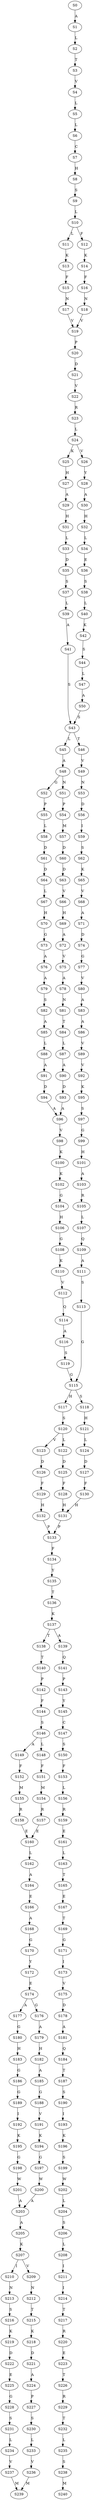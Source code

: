 strict digraph  {
	S0 -> S1 [ label = A ];
	S1 -> S2 [ label = L ];
	S2 -> S3 [ label = T ];
	S3 -> S4 [ label = V ];
	S4 -> S5 [ label = L ];
	S5 -> S6 [ label = L ];
	S6 -> S7 [ label = C ];
	S7 -> S8 [ label = H ];
	S8 -> S9 [ label = S ];
	S9 -> S10 [ label = L ];
	S10 -> S11 [ label = L ];
	S10 -> S12 [ label = F ];
	S11 -> S13 [ label = K ];
	S12 -> S14 [ label = K ];
	S13 -> S15 [ label = F ];
	S14 -> S16 [ label = F ];
	S15 -> S17 [ label = N ];
	S16 -> S18 [ label = N ];
	S17 -> S19 [ label = V ];
	S18 -> S19 [ label = V ];
	S19 -> S20 [ label = P ];
	S20 -> S21 [ label = D ];
	S21 -> S22 [ label = V ];
	S22 -> S23 [ label = R ];
	S23 -> S24 [ label = L ];
	S24 -> S25 [ label = K ];
	S24 -> S26 [ label = V ];
	S25 -> S27 [ label = H ];
	S26 -> S28 [ label = Y ];
	S27 -> S29 [ label = A ];
	S28 -> S30 [ label = A ];
	S29 -> S31 [ label = H ];
	S30 -> S32 [ label = H ];
	S31 -> S33 [ label = L ];
	S32 -> S34 [ label = L ];
	S33 -> S35 [ label = D ];
	S34 -> S36 [ label = E ];
	S35 -> S37 [ label = S ];
	S36 -> S38 [ label = S ];
	S37 -> S39 [ label = L ];
	S38 -> S40 [ label = L ];
	S39 -> S41 [ label = A ];
	S40 -> S42 [ label = K ];
	S41 -> S43 [ label = S ];
	S42 -> S44 [ label = S ];
	S43 -> S45 [ label = L ];
	S43 -> S46 [ label = T ];
	S44 -> S47 [ label = L ];
	S45 -> S48 [ label = A ];
	S46 -> S49 [ label = V ];
	S47 -> S50 [ label = A ];
	S48 -> S51 [ label = N ];
	S48 -> S52 [ label = G ];
	S49 -> S53 [ label = N ];
	S50 -> S43 [ label = S ];
	S51 -> S54 [ label = P ];
	S52 -> S55 [ label = P ];
	S53 -> S56 [ label = D ];
	S54 -> S57 [ label = M ];
	S55 -> S58 [ label = L ];
	S56 -> S59 [ label = I ];
	S57 -> S60 [ label = D ];
	S58 -> S61 [ label = D ];
	S59 -> S62 [ label = S ];
	S60 -> S63 [ label = D ];
	S61 -> S64 [ label = D ];
	S62 -> S65 [ label = K ];
	S63 -> S66 [ label = V ];
	S64 -> S67 [ label = L ];
	S65 -> S68 [ label = V ];
	S66 -> S69 [ label = H ];
	S67 -> S70 [ label = H ];
	S68 -> S71 [ label = A ];
	S69 -> S72 [ label = A ];
	S70 -> S73 [ label = G ];
	S71 -> S74 [ label = D ];
	S72 -> S75 [ label = V ];
	S73 -> S76 [ label = A ];
	S74 -> S77 [ label = G ];
	S75 -> S78 [ label = A ];
	S76 -> S79 [ label = A ];
	S77 -> S80 [ label = V ];
	S78 -> S81 [ label = N ];
	S79 -> S82 [ label = S ];
	S80 -> S83 [ label = A ];
	S81 -> S84 [ label = T ];
	S82 -> S85 [ label = A ];
	S83 -> S86 [ label = A ];
	S84 -> S87 [ label = L ];
	S85 -> S88 [ label = L ];
	S86 -> S89 [ label = V ];
	S87 -> S90 [ label = A ];
	S88 -> S91 [ label = A ];
	S89 -> S92 [ label = V ];
	S90 -> S93 [ label = D ];
	S91 -> S94 [ label = D ];
	S92 -> S95 [ label = K ];
	S93 -> S96 [ label = A ];
	S94 -> S96 [ label = A ];
	S95 -> S97 [ label = S ];
	S96 -> S98 [ label = V ];
	S97 -> S99 [ label = G ];
	S98 -> S100 [ label = K ];
	S99 -> S101 [ label = H ];
	S100 -> S102 [ label = K ];
	S101 -> S103 [ label = A ];
	S102 -> S104 [ label = G ];
	S103 -> S105 [ label = R ];
	S104 -> S106 [ label = H ];
	S105 -> S107 [ label = L ];
	S106 -> S108 [ label = G ];
	S107 -> S109 [ label = Q ];
	S108 -> S110 [ label = K ];
	S109 -> S111 [ label = A ];
	S110 -> S112 [ label = V ];
	S111 -> S113 [ label = S ];
	S112 -> S114 [ label = Q ];
	S113 -> S115 [ label = G ];
	S114 -> S116 [ label = A ];
	S115 -> S117 [ label = H ];
	S115 -> S118 [ label = S ];
	S116 -> S119 [ label = S ];
	S117 -> S120 [ label = S ];
	S118 -> S121 [ label = H ];
	S119 -> S115 [ label = G ];
	S120 -> S122 [ label = L ];
	S120 -> S123 [ label = V ];
	S121 -> S124 [ label = L ];
	S122 -> S125 [ label = D ];
	S123 -> S126 [ label = D ];
	S124 -> S127 [ label = D ];
	S125 -> S128 [ label = F ];
	S126 -> S129 [ label = F ];
	S127 -> S130 [ label = F ];
	S128 -> S131 [ label = H ];
	S129 -> S132 [ label = H ];
	S130 -> S131 [ label = H ];
	S131 -> S133 [ label = P ];
	S132 -> S133 [ label = P ];
	S133 -> S134 [ label = F ];
	S134 -> S135 [ label = Y ];
	S135 -> S136 [ label = T ];
	S136 -> S137 [ label = K ];
	S137 -> S138 [ label = T ];
	S137 -> S139 [ label = A ];
	S138 -> S140 [ label = T ];
	S139 -> S141 [ label = Q ];
	S140 -> S142 [ label = P ];
	S141 -> S143 [ label = P ];
	S142 -> S144 [ label = F ];
	S143 -> S145 [ label = Y ];
	S144 -> S146 [ label = S ];
	S145 -> S147 [ label = C ];
	S146 -> S148 [ label = L ];
	S146 -> S149 [ label = A ];
	S147 -> S150 [ label = S ];
	S148 -> S151 [ label = F ];
	S149 -> S152 [ label = F ];
	S150 -> S153 [ label = F ];
	S151 -> S154 [ label = M ];
	S152 -> S155 [ label = M ];
	S153 -> S156 [ label = L ];
	S154 -> S157 [ label = R ];
	S155 -> S158 [ label = R ];
	S156 -> S159 [ label = R ];
	S157 -> S160 [ label = E ];
	S158 -> S160 [ label = E ];
	S159 -> S161 [ label = E ];
	S160 -> S162 [ label = L ];
	S161 -> S163 [ label = L ];
	S162 -> S164 [ label = A ];
	S163 -> S165 [ label = T ];
	S164 -> S166 [ label = E ];
	S165 -> S167 [ label = E ];
	S166 -> S168 [ label = A ];
	S167 -> S169 [ label = T ];
	S168 -> S170 [ label = G ];
	S169 -> S171 [ label = G ];
	S170 -> S172 [ label = Y ];
	S171 -> S173 [ label = I ];
	S172 -> S174 [ label = E ];
	S173 -> S175 [ label = V ];
	S174 -> S176 [ label = G ];
	S174 -> S177 [ label = A ];
	S175 -> S178 [ label = D ];
	S176 -> S179 [ label = A ];
	S177 -> S180 [ label = G ];
	S178 -> S181 [ label = A ];
	S179 -> S182 [ label = H ];
	S180 -> S183 [ label = H ];
	S181 -> S184 [ label = Q ];
	S182 -> S185 [ label = A ];
	S183 -> S186 [ label = G ];
	S184 -> S187 [ label = T ];
	S185 -> S188 [ label = G ];
	S186 -> S189 [ label = G ];
	S187 -> S190 [ label = S ];
	S188 -> S191 [ label = V ];
	S189 -> S192 [ label = I ];
	S190 -> S193 [ label = I ];
	S191 -> S194 [ label = K ];
	S192 -> S195 [ label = K ];
	S193 -> S196 [ label = K ];
	S194 -> S197 [ label = G ];
	S195 -> S198 [ label = G ];
	S196 -> S199 [ label = S ];
	S197 -> S200 [ label = W ];
	S198 -> S201 [ label = W ];
	S199 -> S202 [ label = W ];
	S200 -> S203 [ label = A ];
	S201 -> S203 [ label = A ];
	S202 -> S204 [ label = L ];
	S203 -> S205 [ label = A ];
	S204 -> S206 [ label = S ];
	S205 -> S207 [ label = K ];
	S206 -> S208 [ label = L ];
	S207 -> S209 [ label = V ];
	S207 -> S210 [ label = I ];
	S208 -> S211 [ label = I ];
	S209 -> S212 [ label = N ];
	S210 -> S213 [ label = N ];
	S211 -> S214 [ label = I ];
	S212 -> S215 [ label = T ];
	S213 -> S216 [ label = S ];
	S214 -> S217 [ label = T ];
	S215 -> S218 [ label = K ];
	S216 -> S219 [ label = K ];
	S217 -> S220 [ label = R ];
	S218 -> S221 [ label = D ];
	S219 -> S222 [ label = D ];
	S220 -> S223 [ label = E ];
	S221 -> S224 [ label = A ];
	S222 -> S225 [ label = E ];
	S223 -> S226 [ label = T ];
	S224 -> S227 [ label = P ];
	S225 -> S228 [ label = G ];
	S226 -> S229 [ label = R ];
	S227 -> S230 [ label = S ];
	S228 -> S231 [ label = S ];
	S229 -> S232 [ label = T ];
	S230 -> S233 [ label = L ];
	S231 -> S234 [ label = L ];
	S232 -> S235 [ label = L ];
	S233 -> S236 [ label = V ];
	S234 -> S237 [ label = V ];
	S235 -> S238 [ label = S ];
	S236 -> S239 [ label = M ];
	S237 -> S239 [ label = M ];
	S238 -> S240 [ label = M ];
}
